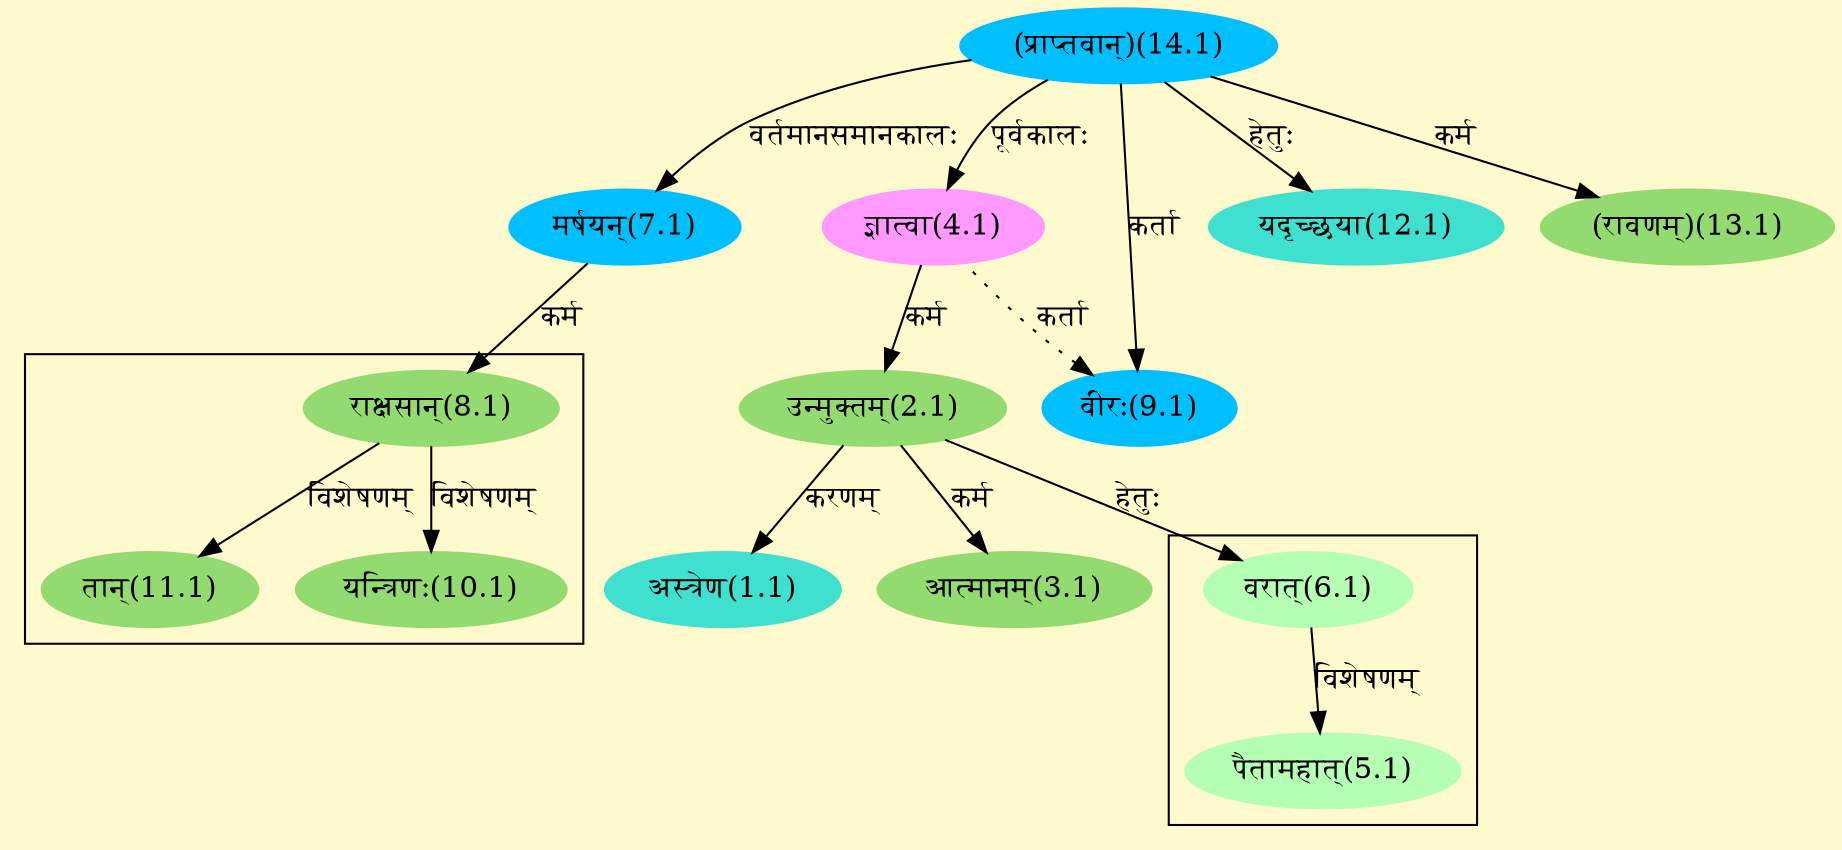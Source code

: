digraph G{
rankdir=BT;
 compound=true;
 bgcolor="lemonchiffon1";

subgraph cluster_1{
Node5_1 [style=filled, color="#B4FFB4" label = "पैतामहात्(5.1)"]
Node6_1 [style=filled, color="#B4FFB4" label = "वरात्(6.1)"]

}

subgraph cluster_2{
Node10_1 [style=filled, color="#93DB70" label = "यन्त्रिणः(10.1)"]
Node8_1 [style=filled, color="#93DB70" label = "राक्षसान्(8.1)"]
Node11_1 [style=filled, color="#93DB70" label = "तान्(11.1)"]

}
Node1_1 [style=filled, color="#40E0D0" label = "अस्त्रेण(1.1)"]
Node2_1 [style=filled, color="#93DB70" label = "उन्मुक्तम्(2.1)"]
Node4_1 [style=filled, color="#FF99FF" label = "ज्ञात्वा(4.1)"]
Node3_1 [style=filled, color="#93DB70" label = "आत्मानम्(3.1)"]
Node14_1 [style=filled, color="#00BFFF" label = "(प्राप्तवान्)(14.1)"]
Node6_1 [style=filled, color="#B4FFB4" label = "वरात्(6.1)"]
Node7_1 [style=filled, color="#00BFFF" label = "मर्षयन्(7.1)"]
Node8_1 [style=filled, color="#93DB70" label = "राक्षसान्(8.1)"]
Node9_1 [style=filled, color="#00BFFF" label = "वीरः(9.1)"]
Node12_1 [style=filled, color="#40E0D0" label = "यदृच्छया(12.1)"]
Node13_1 [style=filled, color="#93DB70" label = "(रावणम्)(13.1)"]
/* Start of Relations section */

Node1_1 -> Node2_1 [  label="करणम्"  dir="back" ]
Node2_1 -> Node4_1 [  label="कर्म"  dir="back" ]
Node3_1 -> Node2_1 [  label="कर्म"  dir="back" ]
Node4_1 -> Node14_1 [  label="पूर्वकालः"  dir="back" ]
Node5_1 -> Node6_1 [  label="विशेषणम्"  dir="back" ]
Node6_1 -> Node2_1 [  label="हेतुः"  dir="back" ]
Node7_1 -> Node14_1 [  label="वर्तमानसमानकालः"  dir="back" ]
Node8_1 -> Node7_1 [  label="कर्म"  dir="back" ]
Node9_1 -> Node14_1 [  label="कर्ता"  dir="back" ]
Node9_1 -> Node4_1 [ style=dotted label="कर्ता"  dir="back" ]
Node10_1 -> Node8_1 [  label="विशेषणम्"  dir="back" ]
Node11_1 -> Node8_1 [  label="विशेषणम्"  dir="back" ]
Node12_1 -> Node14_1 [  label="हेतुः"  dir="back" ]
Node13_1 -> Node14_1 [  label="कर्म"  dir="back" ]
}
